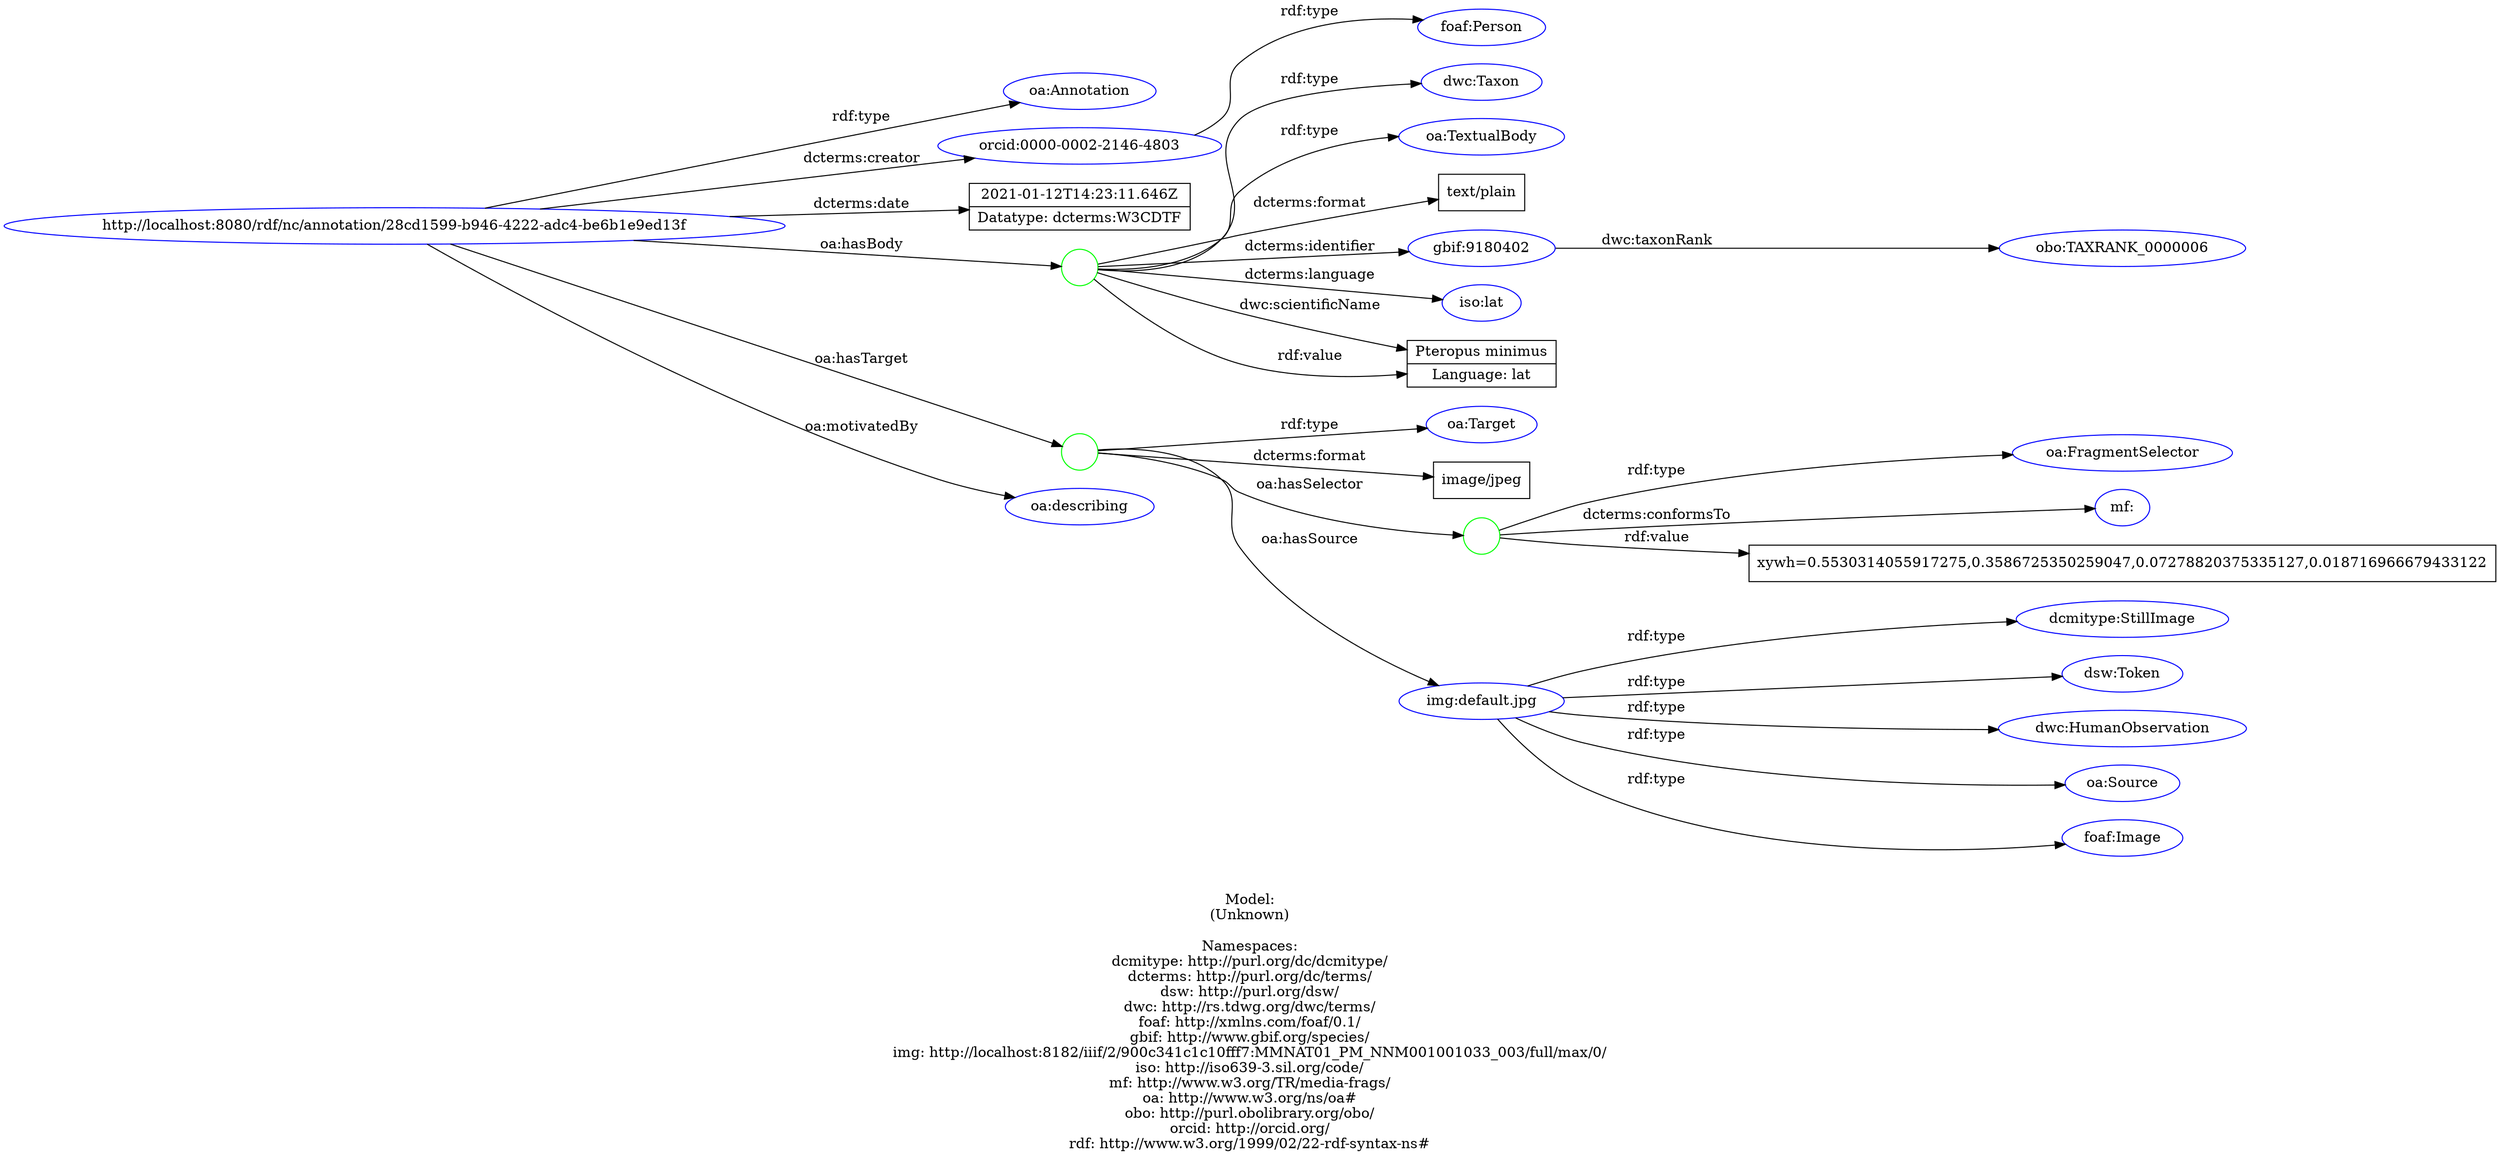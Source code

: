 digraph {
	rankdir = LR;
	charset="utf-8";

	"Rhttp://localhost:8080/rdf/nc/annotation/28cd1599-b946-4222-adc4-be6b1e9ed13f" -> "Roa:Annotation" [ label="rdf:type" ];
	"Rhttp://localhost:8080/rdf/nc/annotation/28cd1599-b946-4222-adc4-be6b1e9ed13f" -> "Rorcid:0000-0002-2146-4803" [ label="dcterms:creator" ];
	"Rhttp://localhost:8080/rdf/nc/annotation/28cd1599-b946-4222-adc4-be6b1e9ed13f" -> "L2021-01-12T14:23:11.646Z|Datatype: dcterms:W3CDTF" [ label="dcterms:date" ];
	"Rhttp://localhost:8080/rdf/nc/annotation/28cd1599-b946-4222-adc4-be6b1e9ed13f" -> "B_:node1f0gq2gelx45" [ label="oa:hasBody" ];
	"B_:node1f0gq2gelx45" -> "Rdwc:Taxon" [ label="rdf:type" ];
	"B_:node1f0gq2gelx45" -> "Roa:TextualBody" [ label="rdf:type" ];
	"B_:node1f0gq2gelx45" -> "Ltext/plain" [ label="dcterms:format" ];
	"B_:node1f0gq2gelx45" -> "Rgbif:9180402" [ label="dcterms:identifier" ];
	"B_:node1f0gq2gelx45" -> "Riso:lat" [ label="dcterms:language" ];
	"B_:node1f0gq2gelx45" -> "LPteropus minimus|Language: lat" [ label="dwc:scientificName" ];
	"B_:node1f0gq2gelx45" -> "LPteropus minimus|Language: lat" [ label="rdf:value" ];
	"Rhttp://localhost:8080/rdf/nc/annotation/28cd1599-b946-4222-adc4-be6b1e9ed13f" -> "B_:node1f0gq2gelx44" [ label="oa:hasTarget" ];
	"B_:node1f0gq2gelx44" -> "Roa:Target" [ label="rdf:type" ];
	"B_:node1f0gq2gelx44" -> "Limage/jpeg" [ label="dcterms:format" ];
	"B_:node1f0gq2gelx44" -> "B_:node1f0gq2gelx47" [ label="oa:hasSelector" ];
	"B_:node1f0gq2gelx47" -> "Roa:FragmentSelector" [ label="rdf:type" ];
	"B_:node1f0gq2gelx47" -> "Rmf:" [ label="dcterms:conformsTo" ];
	"B_:node1f0gq2gelx47" -> "Lxywh=0.5530314055917275,0.3586725350259047,0.07278820375335127,0.018716966679433122" [ label="rdf:value" ];
	"B_:node1f0gq2gelx44" -> "Rimg:default.jpg" [ label="oa:hasSource" ];
	"Rhttp://localhost:8080/rdf/nc/annotation/28cd1599-b946-4222-adc4-be6b1e9ed13f" -> "Roa:describing" [ label="oa:motivatedBy" ];
	"Rorcid:0000-0002-2146-4803" -> "Rfoaf:Person" [ label="rdf:type" ];
	"Rimg:default.jpg" -> "Rdcmitype:StillImage" [ label="rdf:type" ];
	"Rimg:default.jpg" -> "Rdsw:Token" [ label="rdf:type" ];
	"Rimg:default.jpg" -> "Rdwc:HumanObservation" [ label="rdf:type" ];
	"Rimg:default.jpg" -> "Roa:Source" [ label="rdf:type" ];
	"Rimg:default.jpg" -> "Rfoaf:Image" [ label="rdf:type" ];
	"Rgbif:9180402" -> "Robo:TAXRANK_0000006" [ label="dwc:taxonRank" ];

	// Resources
	"Rhttp://localhost:8080/rdf/nc/annotation/28cd1599-b946-4222-adc4-be6b1e9ed13f" [ label="http://localhost:8080/rdf/nc/annotation/28cd1599-b946-4222-adc4-be6b1e9ed13f", shape = ellipse, color = blue ];
	"Roa:Annotation" [ label="oa:Annotation", shape = ellipse, color = blue ];
	"Rorcid:0000-0002-2146-4803" [ label="orcid:0000-0002-2146-4803", shape = ellipse, color = blue ];
	"Rdwc:Taxon" [ label="dwc:Taxon", shape = ellipse, color = blue ];
	"Roa:TextualBody" [ label="oa:TextualBody", shape = ellipse, color = blue ];
	"Rgbif:9180402" [ label="gbif:9180402", shape = ellipse, color = blue ];
	"Riso:lat" [ label="iso:lat", shape = ellipse, color = blue ];
	"Roa:Target" [ label="oa:Target", shape = ellipse, color = blue ];
	"Roa:FragmentSelector" [ label="oa:FragmentSelector", shape = ellipse, color = blue ];
	"Rmf:" [ label="mf:", shape = ellipse, color = blue ];
	"Rimg:default.jpg" [ label="img:default.jpg", shape = ellipse, color = blue ];
	"Roa:describing" [ label="oa:describing", shape = ellipse, color = blue ];
	"Rfoaf:Person" [ label="foaf:Person", shape = ellipse, color = blue ];
	"Rdcmitype:StillImage" [ label="dcmitype:StillImage", shape = ellipse, color = blue ];
	"Rdsw:Token" [ label="dsw:Token", shape = ellipse, color = blue ];
	"Rdwc:HumanObservation" [ label="dwc:HumanObservation", shape = ellipse, color = blue ];
	"Roa:Source" [ label="oa:Source", shape = ellipse, color = blue ];
	"Rfoaf:Image" [ label="foaf:Image", shape = ellipse, color = blue ];
	"Robo:TAXRANK_0000006" [ label="obo:TAXRANK_0000006", shape = ellipse, color = blue ];

	// Anonymous nodes
	"B_:node1f0gq2gelx45" [ label="", shape = circle, color = green ];
	"B_:node1f0gq2gelx44" [ label="", shape = circle, color = green ];
	"B_:node1f0gq2gelx47" [ label="", shape = circle, color = green ];

	// Literals
	"L2021-01-12T14:23:11.646Z|Datatype: dcterms:W3CDTF" [ label="2021-01-12T14:23:11.646Z|Datatype: dcterms:W3CDTF", shape = record ];
	"Ltext/plain" [ label="text/plain", shape = record ];
	"LPteropus minimus|Language: lat" [ label="Pteropus minimus|Language: lat", shape = record ];
	"Limage/jpeg" [ label="image/jpeg", shape = record ];
	"Lxywh=0.5530314055917275,0.3586725350259047,0.07278820375335127,0.018716966679433122" [ label="xywh=0.5530314055917275,0.3586725350259047,0.07278820375335127,0.018716966679433122", shape = record ];

	label="\n\nModel:\n(Unknown)\n\nNamespaces:\ndcmitype: http://purl.org/dc/dcmitype/\ndcterms: http://purl.org/dc/terms/\ndsw: http://purl.org/dsw/\ndwc: http://rs.tdwg.org/dwc/terms/\nfoaf: http://xmlns.com/foaf/0.1/\ngbif: http://www.gbif.org/species/\nimg: http://localhost:8182/iiif/2/900c341c1c10fff7:MMNAT01_PM_NNM001001033_003/full/max/0/\niso: http://iso639-3.sil.org/code/\nmf: http://www.w3.org/TR/media-frags/\noa: http://www.w3.org/ns/oa#\nobo: http://purl.obolibrary.org/obo/\norcid: http://orcid.org/\nrdf: http://www.w3.org/1999/02/22-rdf-syntax-ns#\n";
}
